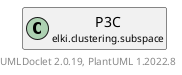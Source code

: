 @startuml
    remove .*\.(Instance|Par|Parameterizer|Factory)$
    set namespaceSeparator none
    hide empty fields
    hide empty methods

    class "<size:14>P3C.Par\n<size:10>elki.clustering.subspace" as elki.clustering.subspace.P3C.Par [[P3C.Par.html]] {
        {static} +ALPHA_THRESHOLD_ID: OptionID
        {static} +POISSON_THRESHOLD_ID: OptionID
        {static} +MAX_EM_ITERATIONS_ID: OptionID
        {static} +EM_DELTA_ID: OptionID
        {static} +MIN_CLUSTER_SIZE_ID: OptionID
        #alpha: double
        #poissonThreshold: double
        #maxEmIterations: int
        #emDelta: double
        #minClusterSize: int
        +configure(Parameterization): void
        +make(): P3C
    }

    interface "<size:14>Parameterizer\n<size:10>elki.utilities.optionhandling" as elki.utilities.optionhandling.Parameterizer [[../../utilities/optionhandling/Parameterizer.html]] {
        {abstract} +make(): Object
    }
    class "<size:14>P3C\n<size:10>elki.clustering.subspace" as elki.clustering.subspace.P3C [[P3C.html]]

    elki.utilities.optionhandling.Parameterizer <|.. elki.clustering.subspace.P3C.Par
    elki.clustering.subspace.P3C +-- elki.clustering.subspace.P3C.Par

    center footer UMLDoclet 2.0.19, PlantUML 1.2022.8
@enduml
